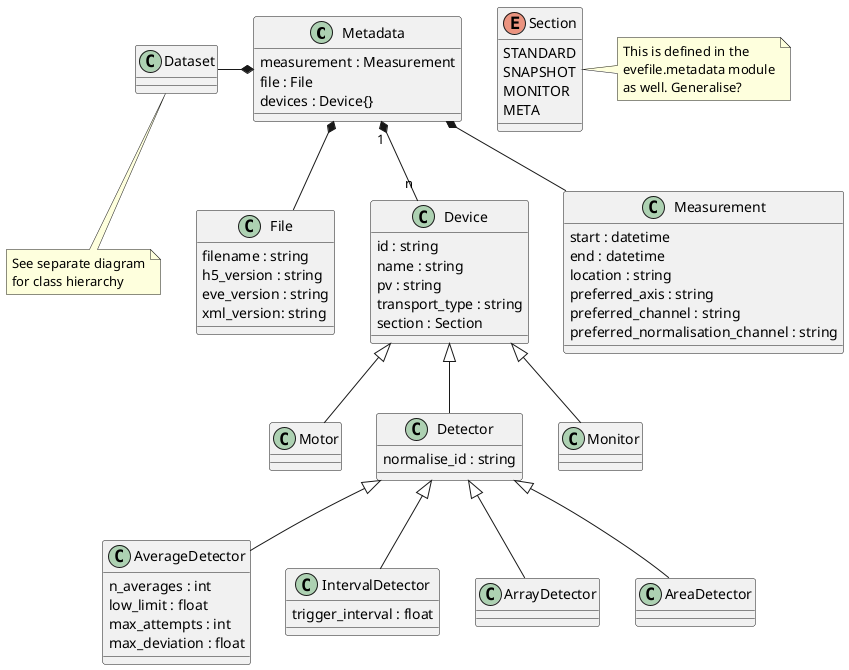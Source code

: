 @startuml

class Metadata {
    measurement : Measurement
    file : File
    devices : Device{}
}

enum Section {
    STANDARD
    SNAPSHOT
    MONITOR
    META
}
note right: This is defined in the\nevefile.metadata module\nas well. Generalise?
Metadata -[hidden]>Section

class Dataset
note bottom: See separate diagram\nfor class hierarchy

class Measurement {
    start : datetime
    end : datetime
    location : string
    preferred_axis : string
    preferred_channel : string
    preferred_normalisation_channel : string
}

class File {
    filename : string
    h5_version : string
    eve_version : string
    xml_version: string
}

class Device {
    id : string
    name : string
    pv : string
    transport_type : string
    section : Section
}

class Motor extends Device {
}

class Detector extends Device {
    normalise_id : string
}

class AverageDetector extends Detector {
    n_averages : int
    low_limit : float
    max_attempts : int
    max_deviation : float
}

class IntervalDetector extends Detector {
    trigger_interval : float
}

class ArrayDetector extends Detector {
}

class AreaDetector extends Detector {
}

class Monitor extends Device {
}

Dataset -* Metadata
Metadata *-- Measurement
Metadata "1" *-- "n" Device
Metadata *-- File

@enduml